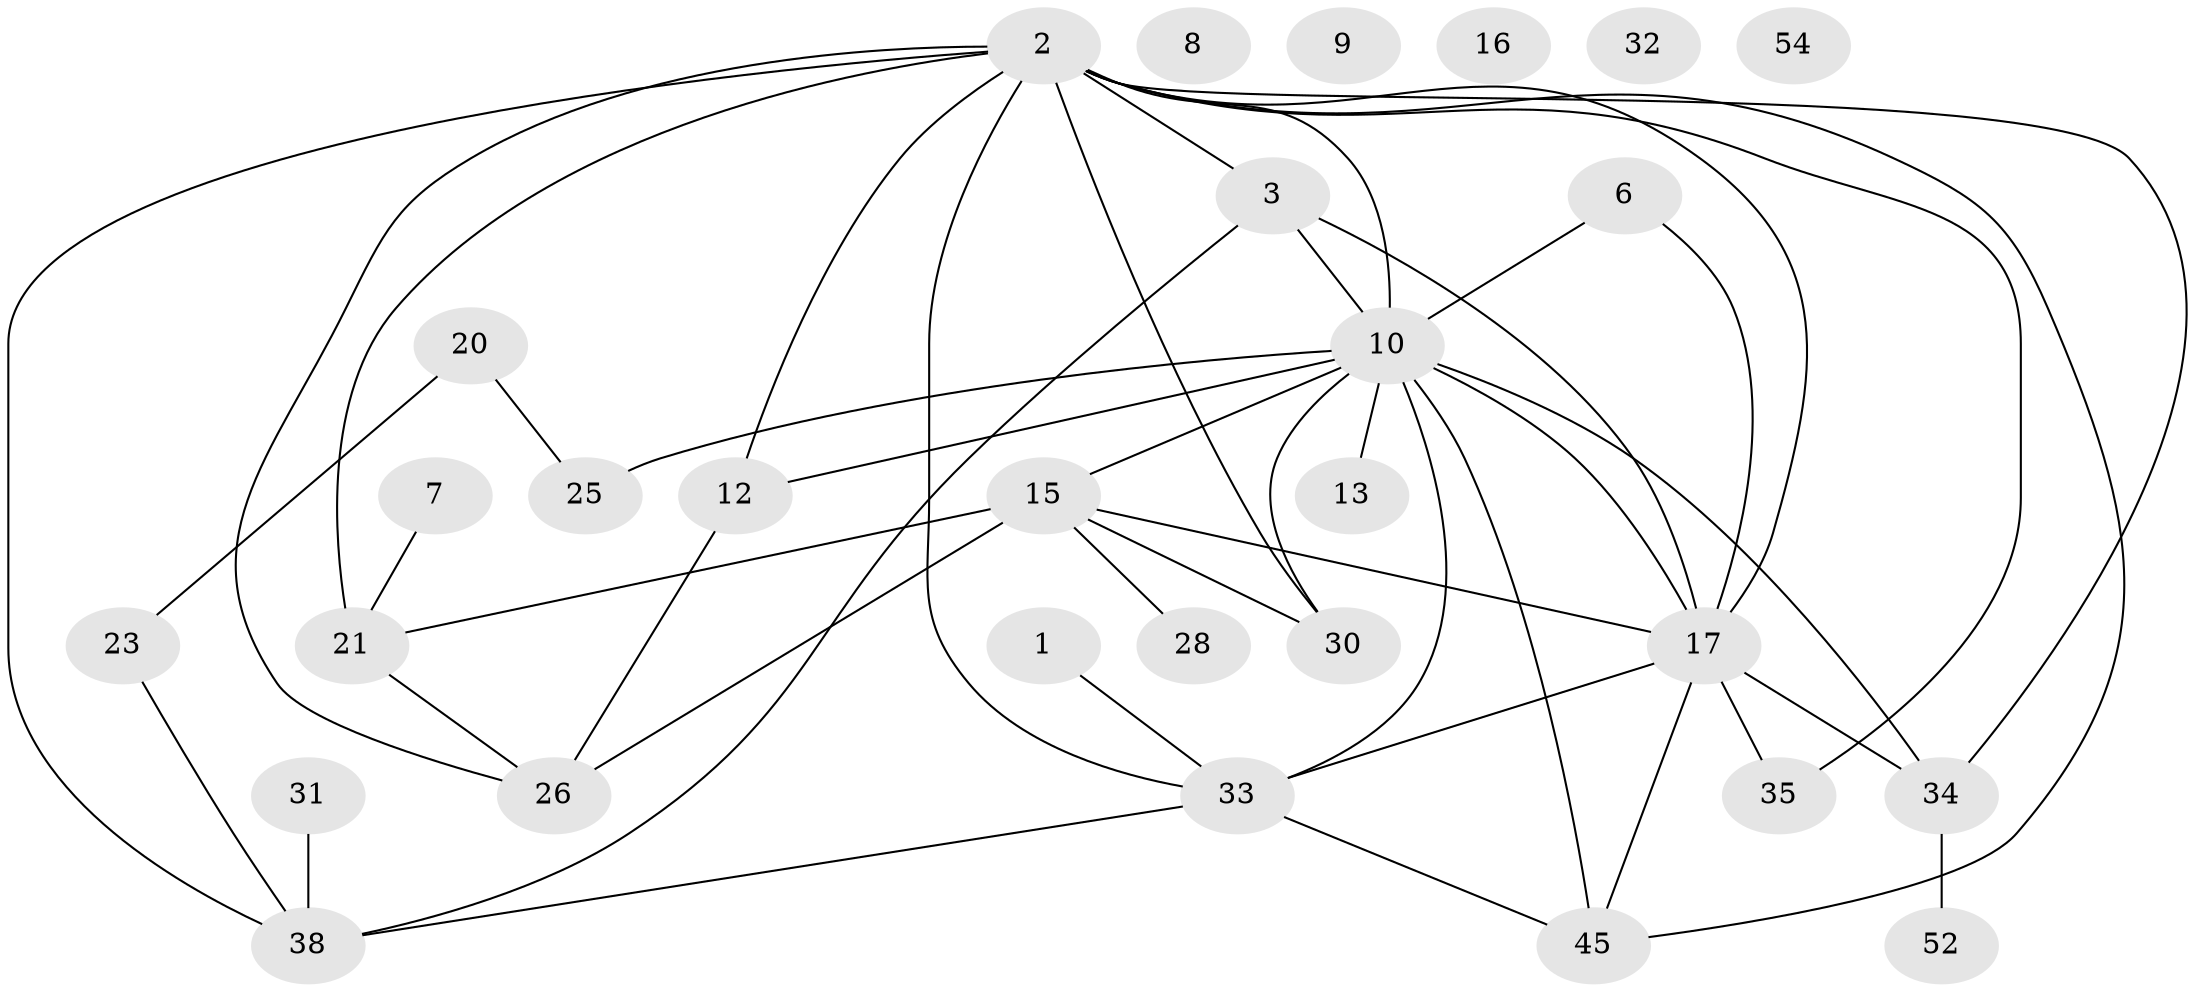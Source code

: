 // original degree distribution, {2: 0.2413793103448276, 5: 0.06896551724137931, 4: 0.20689655172413793, 1: 0.1724137931034483, 0: 0.06896551724137931, 6: 0.06896551724137931, 3: 0.15517241379310345, 7: 0.017241379310344827}
// Generated by graph-tools (version 1.1) at 2025/12/03/09/25 04:12:52]
// undirected, 29 vertices, 46 edges
graph export_dot {
graph [start="1"]
  node [color=gray90,style=filled];
  1 [super="+4+27"];
  2 [super="+50+5+37+29"];
  3;
  6 [super="+55"];
  7;
  8;
  9;
  10 [super="+56+14+11+22+39"];
  12 [super="+18"];
  13;
  15 [super="+19+58+49"];
  16 [super="+36+42"];
  17 [super="+24"];
  20;
  21 [super="+46"];
  23;
  25;
  26 [super="+53"];
  28;
  30;
  31;
  32;
  33 [super="+40+41"];
  34 [super="+44"];
  35;
  38;
  45 [super="+51"];
  52;
  54;
  1 -- 33;
  2 -- 21 [weight=4];
  2 -- 38;
  2 -- 17;
  2 -- 34;
  2 -- 35;
  2 -- 30;
  2 -- 33;
  2 -- 12;
  2 -- 26;
  2 -- 3;
  2 -- 45;
  2 -- 10 [weight=2];
  3 -- 17;
  3 -- 38;
  3 -- 10;
  6 -- 17;
  6 -- 10;
  7 -- 21;
  10 -- 34 [weight=3];
  10 -- 45;
  10 -- 17;
  10 -- 33;
  10 -- 12;
  10 -- 25;
  10 -- 13;
  10 -- 30;
  10 -- 15;
  12 -- 26;
  15 -- 17;
  15 -- 30;
  15 -- 26;
  15 -- 21;
  15 -- 28;
  17 -- 45;
  17 -- 34;
  17 -- 35;
  17 -- 33;
  20 -- 23;
  20 -- 25;
  21 -- 26;
  23 -- 38;
  31 -- 38;
  33 -- 38;
  33 -- 45;
  34 -- 52;
}
